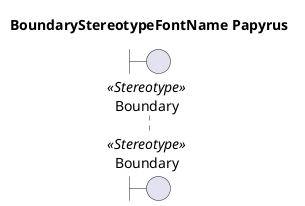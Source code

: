 @startuml
'!include ../../../plantuml-styles/plantuml-ae-skinparam-ex.iuml

skinparam BoundaryStereotypeFontName Papyrus

title BoundaryStereotypeFontName Papyrus

boundary Boundary <<Stereotype>>

@enduml